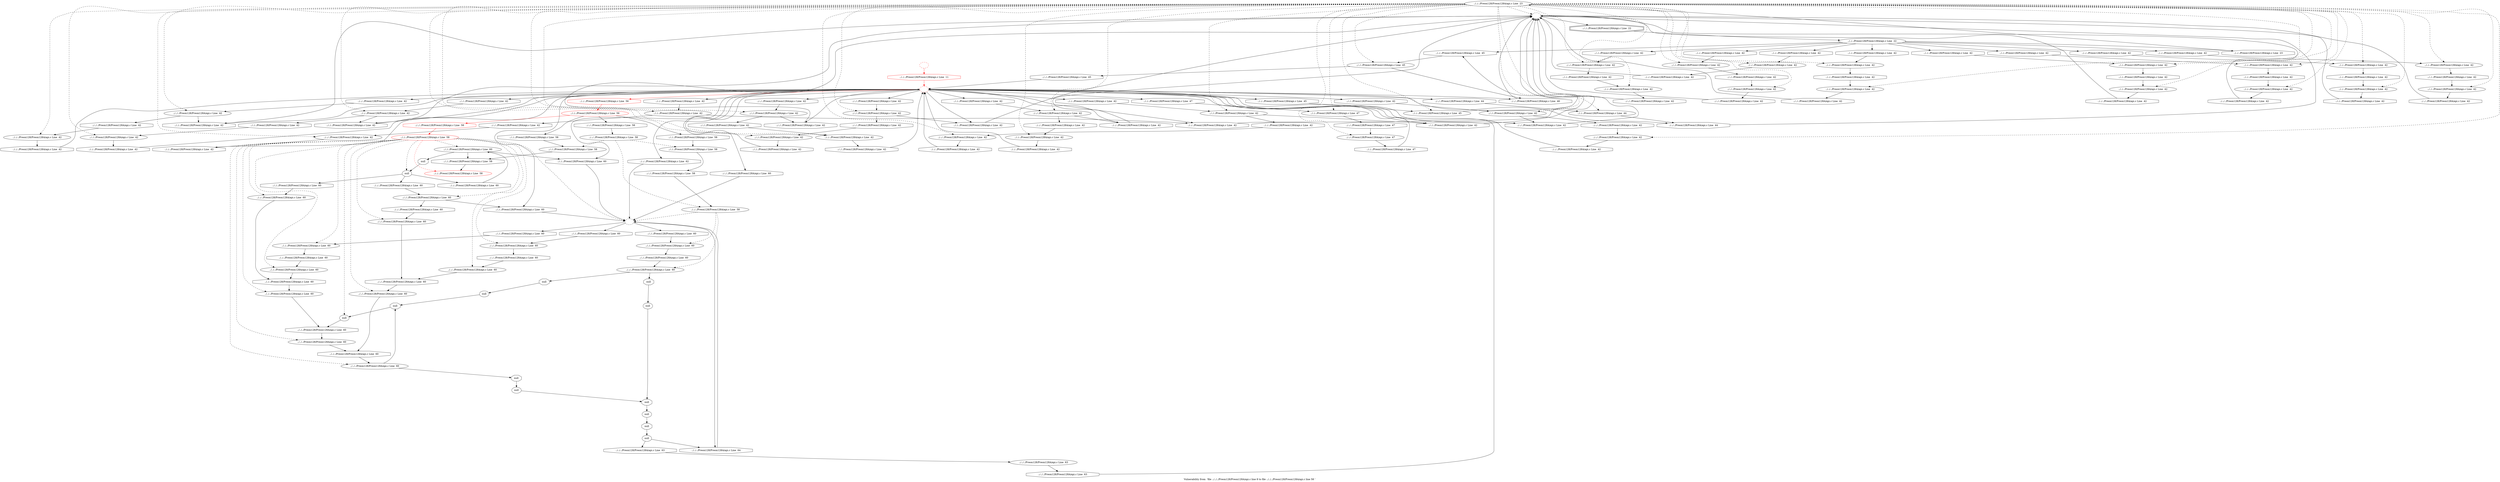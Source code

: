 digraph "Vulnerability from 'file ../../../Preon128/Preon128A/api.c line 8 to file ../../../Preon128/Preon128A/api.c line 58 '  "{
label="Vulnerability from  'file ../../../Preon128/Preon128A/api.c line 8 to file ../../../Preon128/Preon128A/api.c line 58 ' ";
node_3170[shape=ellipse,style=solid,label="../../../Preon128/Preon128A/api.c Line  23"]
node_3167[shape=ellipse,style=dashed,label=""]
"node_3170"->"node_3167" [style=dashed]
node_3217[shape=ellipse,style=solid,label="../../../Preon128/Preon128A/api.c Line  42"]
"node_3170"->"node_3217" [style=dashed]
node_3228[shape=ellipse,style=solid,label="../../../Preon128/Preon128A/api.c Line  42"]
"node_3170"->"node_3228" [style=dashed]
node_3230[shape=ellipse,style=solid,label="../../../Preon128/Preon128A/api.c Line  42"]
"node_3170"->"node_3230" [style=dashed]
node_3221[shape=ellipse,style=solid,label="../../../Preon128/Preon128A/api.c Line  42"]
"node_3170"->"node_3221" [style=dashed]
node_3264[shape=ellipse,style=solid,label="../../../Preon128/Preon128A/api.c Line  45"]
"node_3170"->"node_3264" [style=dashed]
node_3232[shape=ellipse,style=solid,label="../../../Preon128/Preon128A/api.c Line  42"]
"node_3170"->"node_3232" [style=dashed]
node_3237[shape=ellipse,style=solid,label="../../../Preon128/Preon128A/api.c Line  42"]
"node_3170"->"node_3237" [style=dashed]
node_3203[shape=ellipse,style=solid,label="../../../Preon128/Preon128A/api.c Line  42"]
"node_3170"->"node_3203" [style=dashed]
node_3268[shape=ellipse,style=solid,label="../../../Preon128/Preon128A/api.c Line  47"]
"node_3170"->"node_3268" [style=dashed]
node_3239[shape=ellipse,style=solid,label="../../../Preon128/Preon128A/api.c Line  42"]
"node_3170"->"node_3239" [style=dashed]
node_3241[shape=ellipse,style=solid,label="../../../Preon128/Preon128A/api.c Line  42"]
"node_3170"->"node_3241" [style=dashed]
node_3243[shape=ellipse,style=solid,label="../../../Preon128/Preon128A/api.c Line  42"]
"node_3170"->"node_3243" [style=dashed]
node_3205[shape=ellipse,style=solid,label="../../../Preon128/Preon128A/api.c Line  42"]
"node_3170"->"node_3205" [style=dashed]
node_3219[shape=ellipse,style=solid,label="../../../Preon128/Preon128A/api.c Line  42"]
"node_3170"->"node_3219" [style=dashed]
node_3208[shape=ellipse,style=solid,label="../../../Preon128/Preon128A/api.c Line  42"]
"node_3170"->"node_3208" [style=dashed]
node_3187[shape=ellipse,style=solid,label="../../../Preon128/Preon128A/api.c Line  42"]
"node_3170"->"node_3187" [style=dashed]
node_3196[shape=ellipse,style=solid,label="../../../Preon128/Preon128A/api.c Line  42"]
"node_3170"->"node_3196" [style=dashed]
node_3194[shape=ellipse,style=solid,label="../../../Preon128/Preon128A/api.c Line  42"]
"node_3170"->"node_3194" [style=dashed]
node_3192[shape=ellipse,style=solid,label="../../../Preon128/Preon128A/api.c Line  42"]
"node_3170"->"node_3192" [style=dashed]
node_3270[shape=ellipse,style=solid,label="../../../Preon128/Preon128A/api.c Line  47"]
"node_3170"->"node_3270" [style=dashed]
node_3248[shape=ellipse,style=solid,label="../../../Preon128/Preon128A/api.c Line  42"]
"node_3170"->"node_3248" [style=dashed]
node_3176[shape=ellipse,style=solid,label="../../../Preon128/Preon128A/api.c Line  42"]
"node_3170"->"node_3176" [style=dashed]
node_3226[shape=ellipse,style=solid,label="../../../Preon128/Preon128A/api.c Line  42"]
"node_3170"->"node_3226" [style=dashed]
node_3215[shape=ellipse,style=solid,label="../../../Preon128/Preon128A/api.c Line  42"]
"node_3170"->"node_3215" [style=dashed]
node_3174[shape=ellipse,style=solid,label="../../../Preon128/Preon128A/api.c Line  42"]
"node_3170"->"node_3174" [style=dashed]
node_3198[shape=ellipse,style=solid,label="../../../Preon128/Preon128A/api.c Line  42"]
"node_3170"->"node_3198" [style=dashed]
node_3250[shape=ellipse,style=solid,label="../../../Preon128/Preon128A/api.c Line  42"]
"node_3170"->"node_3250" [style=dashed]
node_3172[shape=ellipse,style=solid,label="../../../Preon128/Preon128A/api.c Line  42"]
"node_3170"->"node_3172" [style=dashed]
node_3252[shape=ellipse,style=solid,label="../../../Preon128/Preon128A/api.c Line  42"]
"node_3170"->"node_3252" [style=dashed]
node_3185[shape=ellipse,style=solid,label="../../../Preon128/Preon128A/api.c Line  42"]
"node_3170"->"node_3185" [style=dashed]
node_3254[shape=ellipse,style=solid,label="../../../Preon128/Preon128A/api.c Line  42"]
"node_3170"->"node_3254" [style=dashed]
node_3210[shape=ellipse,style=solid,label="../../../Preon128/Preon128A/api.c Line  42"]
"node_3170"->"node_3210" [style=dashed]
node_3259[shape=ellipse,style=solid,label="../../../Preon128/Preon128A/api.c Line  44"]
"node_3170"->"node_3259" [style=dashed]
node_3183[shape=ellipse,style=solid,label="../../../Preon128/Preon128A/api.c Line  42"]
"node_3170"->"node_3183" [style=dashed]
node_3181[shape=ellipse,style=solid,label="../../../Preon128/Preon128A/api.c Line  42"]
"node_3170"->"node_3181" [style=dashed]
node_3262[shape=ellipse,style=solid,label="../../../Preon128/Preon128A/api.c Line  45"]
"node_3170"->"node_3262" [style=dashed]
node_3169[shape=doubleoctagon,style=solid,label="../../../Preon128/Preon128A/api.c Line  22"]
node_3168[shape=ellipse,style=solid,label="../../../Preon128/Preon128A/api.c Line  22"]
"node_3169"->"node_3168"
node_3265[shape=octagon,style=solid,label="../../../Preon128/Preon128A/api.c Line  45"]
"node_3168"->"node_3265"
node_3193[shape=octagon,style=solid,label="../../../Preon128/Preon128A/api.c Line  42"]
"node_3168"->"node_3193"
node_3216[shape=octagon,style=solid,label="../../../Preon128/Preon128A/api.c Line  42"]
"node_3168"->"node_3216"
node_3204[shape=octagon,style=solid,label="../../../Preon128/Preon128A/api.c Line  42"]
"node_3168"->"node_3204"
node_3238[shape=octagon,style=solid,label="../../../Preon128/Preon128A/api.c Line  42"]
"node_3168"->"node_3238"
node_3171[shape=octagon,style=solid,label="../../../Preon128/Preon128A/api.c Line  23"]
"node_3168"->"node_3171"
node_3249[shape=octagon,style=solid,label="../../../Preon128/Preon128A/api.c Line  42"]
"node_3168"->"node_3249"
node_3227[shape=octagon,style=solid,label="../../../Preon128/Preon128A/api.c Line  42"]
"node_3168"->"node_3227"
node_3173[shape=octagon,style=solid,label="../../../Preon128/Preon128A/api.c Line  42"]
"node_3168"->"node_3173"
node_3182[shape=octagon,style=solid,label="../../../Preon128/Preon128A/api.c Line  42"]
"node_3168"->"node_3182"
"node_3167"->"node_3169"
node_3166[shape=octagon,style=solid,label="../../../Preon128/Preon128A/api.c Line  11", color=red]
node_3165[shape=ellipse,style=dashed,label="", color=red]
"node_3166"->"node_3165" [color=red]
node_3273[shape=octagon,style=solid,label="../../../Preon128/Preon128A/api.c Line  56", color=red]
"node_3165"->"node_3273" [color=red]
node_3197[shape=octagon,style=solid,label="../../../Preon128/Preon128A/api.c Line  42"]
"node_3165"->"node_3197"
node_3201[shape=octagon,style=solid,label="../../../Preon128/Preon128A/api.c Line  42"]
"node_3165"->"node_3201"
node_3267[shape=octagon,style=solid,label="../../../Preon128/Preon128A/api.c Line  46"]
"node_3165"->"node_3267"
node_3186[shape=octagon,style=solid,label="../../../Preon128/Preon128A/api.c Line  42"]
"node_3165"->"node_3186"
node_3209[shape=octagon,style=solid,label="../../../Preon128/Preon128A/api.c Line  42"]
"node_3165"->"node_3209"
node_3304[shape=octagon,style=solid,label="../../../Preon128/Preon128A/api.c Line  60"]
"node_3165"->"node_3304"
node_3231[shape=octagon,style=solid,label="../../../Preon128/Preon128A/api.c Line  42"]
"node_3165"->"node_3231"
node_3283[shape=octagon,style=solid,label="../../../Preon128/Preon128A/api.c Line  60"]
"node_3165"->"node_3283"
node_3235[shape=octagon,style=solid,label="../../../Preon128/Preon128A/api.c Line  42"]
"node_3165"->"node_3235"
node_3269[shape=octagon,style=solid,label="../../../Preon128/Preon128A/api.c Line  47"]
"node_3165"->"node_3269"
node_3242[shape=octagon,style=solid,label="../../../Preon128/Preon128A/api.c Line  42"]
"node_3165"->"node_3242"
node_3220[shape=octagon,style=solid,label="../../../Preon128/Preon128A/api.c Line  42"]
"node_3165"->"node_3220"
node_3330[shape=octagon,style=solid,label="../../../Preon128/Preon128A/api.c Line  62"]
"node_3165"->"node_3330"
node_3321[shape=octagon,style=solid,label="../../../Preon128/Preon128A/api.c Line  60"]
"node_3165"->"node_3321"
node_3213[shape=octagon,style=solid,label="../../../Preon128/Preon128A/api.c Line  42"]
"node_3165"->"node_3213"
node_3246[shape=octagon,style=solid,label="../../../Preon128/Preon128A/api.c Line  42"]
"node_3165"->"node_3246"
node_3175[shape=octagon,style=solid,label="../../../Preon128/Preon128A/api.c Line  42"]
"node_3165"->"node_3175"
node_3190[shape=octagon,style=solid,label="../../../Preon128/Preon128A/api.c Line  42"]
"node_3165"->"node_3190"
node_3179[shape=octagon,style=solid,label="../../../Preon128/Preon128A/api.c Line  42"]
"node_3165"->"node_3179"
node_3253[shape=octagon,style=solid,label="../../../Preon128/Preon128A/api.c Line  42"]
"node_3165"->"node_3253"
node_3224[shape=octagon,style=solid,label="../../../Preon128/Preon128A/api.c Line  42"]
"node_3165"->"node_3224"
node_3257[shape=octagon,style=solid,label="../../../Preon128/Preon128A/api.c Line  42"]
"node_3165"->"node_3257"
node_3260[shape=octagon,style=solid,label="../../../Preon128/Preon128A/api.c Line  44"]
"node_3165"->"node_3260"
node_3261[shape=octagon,style=solid,label="../../../Preon128/Preon128A/api.c Line  44"]
"node_3165"->"node_3261"
node_3263[shape=octagon,style=solid,label="../../../Preon128/Preon128A/api.c Line  45"]
"node_3165"->"node_3263"
node_3164[shape=ellipse,style=dashed,label="", color=red]
"node_3164"->"node_3166" [color=red]
node_3272[shape=ellipse,style=solid,label="../../../Preon128/Preon128A/api.c Line  56", color=red]
node_3293[shape=octagon,style=solid,label="../../../Preon128/Preon128A/api.c Line  58", color=red]
"node_3272"->"node_3293" [color=red]
node_3275[shape=octagon,style=solid,label="../../../Preon128/Preon128A/api.c Line  58"]
"node_3272"->"node_3275"
node_3277[shape=octagon,style=solid,label="../../../Preon128/Preon128A/api.c Line  58"]
"node_3272"->"node_3277"
node_3279[shape=octagon,style=solid,label="../../../Preon128/Preon128A/api.c Line  58"]
"node_3272"->"node_3279"
"node_3273"->"node_3272" [color=red]
node_3225[shape=octagon,style=solid,label="../../../Preon128/Preon128A/api.c Line  42"]
"node_3217"->"node_3225"
"node_3197"->"node_3196"
node_3333[shape=octagon,style=solid,label="../../../Preon128/Preon128A/api.c Line  63"]
"node_3333"->"node_3165"
node_3334[shape=octagon,style=solid,label="../../../Preon128/Preon128A/api.c Line  64"]
node_3282[shape=ellipse,style=dashed,label=""]
"node_3334"->"node_3282"
node_3335[shape=ellipse,style=solid,label="../../../Preon128/Preon128A/api.c Line  58", color=red]
node_3310[shape=octagon,style=solid,label="../../../Preon128/Preon128A/api.c Line  60"]
node_3309[shape=ellipse,style=solid,label="../../../Preon128/Preon128A/api.c Line  60"]
"node_3310"->"node_3309"
node_3311[shape=ellipse,style=solid,label="../../../Preon128/Preon128A/api.c Line  60"]
"node_3311"->"node_3310"
"node_3311"->"node_3321"
node_3236[shape=octagon,style=solid,label="../../../Preon128/Preon128A/api.c Line  42"]
"node_3228"->"node_3236"
node_3229[shape=octagon,style=solid,label="../../../Preon128/Preon128A/api.c Line  42"]
"node_3229"->"node_3228"
"node_3201"->"node_3167"
node_3290[shape=ellipse,style=solid,label="null"]
node_3325[shape=octagon,style=solid,label="null"]
"node_3290"->"node_3325"
node_3291[shape=octagon,style=solid,label="null"]
"node_3291"->"node_3290"
node_3266[shape=octagon,style=solid,label="../../../Preon128/Preon128A/api.c Line  45"]
"node_3266"->"node_3165"
"node_3267"->"node_3167"
"node_3186"->"node_3185"
"node_3209"->"node_3208"
"node_3304"->"node_3282"
node_3305[shape=ellipse,style=solid,label="../../../Preon128/Preon128A/api.c Line  60"]
"node_3305"->"node_3304"
node_3336[shape=octagon,style=solid,label="../../../Preon128/Preon128A/api.c Line  58"]
"node_3305"->"node_3336"
node_3308[shape=octagon,style=solid,label="null"]
"node_3305"->"node_3308"
node_3233[shape=octagon,style=solid,label="../../../Preon128/Preon128A/api.c Line  42"]
"node_3230"->"node_3233"
"node_3230"->"node_3235"
"node_3231"->"node_3230"
node_3292[shape=ellipse,style=solid,label="../../../Preon128/Preon128A/api.c Line  58", color=red]
"node_3292"->"node_3335" [color=red, style=dashed]
"node_3292"->"node_3311" [style=dashed]
"node_3292"->"node_3305" [style=dashed]
"node_3292"->"node_3282" [style=dashed]
node_3319[shape=ellipse,style=solid,label="../../../Preon128/Preon128A/api.c Line  60"]
"node_3292"->"node_3319" [style=dashed]
node_3307[shape=ellipse,style=solid,label="null"]
"node_3292"->"node_3307" [style=dashed]
node_3317[shape=ellipse,style=solid,label="../../../Preon128/Preon128A/api.c Line  60"]
"node_3292"->"node_3317" [style=dashed]
node_3324[shape=ellipse,style=solid,label="null"]
"node_3292"->"node_3324" [style=dashed]
node_3322[shape=ellipse,style=solid,label="../../../Preon128/Preon128A/api.c Line  60"]
"node_3292"->"node_3322" [style=dashed]
"node_3292"->"node_3309" [style=dashed]
node_3313[shape=ellipse,style=solid,label="../../../Preon128/Preon128A/api.c Line  60"]
"node_3292"->"node_3313" [style=dashed]
node_3296[shape=ellipse,style=solid,label="../../../Preon128/Preon128A/api.c Line  60"]
"node_3292"->"node_3296" [style=dashed]
node_3315[shape=ellipse,style=solid,label="../../../Preon128/Preon128A/api.c Line  60"]
"node_3292"->"node_3315" [style=dashed]
node_3298[shape=ellipse,style=solid,label="../../../Preon128/Preon128A/api.c Line  60"]
"node_3292"->"node_3298" [style=dashed]
node_3302[shape=ellipse,style=solid,label="../../../Preon128/Preon128A/api.c Line  60"]
"node_3292"->"node_3302" [style=dashed]
node_3300[shape=ellipse,style=solid,label="../../../Preon128/Preon128A/api.c Line  60"]
"node_3292"->"node_3300" [style=dashed]
"node_3293"->"node_3292" [color=red]
node_3280[shape=ellipse,style=solid,label="../../../Preon128/Preon128A/api.c Line  58"]
"node_3280"->"node_3282" [style=dashed]
node_3284[shape=ellipse,style=solid,label="../../../Preon128/Preon128A/api.c Line  60"]
"node_3280"->"node_3284" [style=dashed]
node_3286[shape=ellipse,style=solid,label="../../../Preon128/Preon128A/api.c Line  60"]
"node_3280"->"node_3286" [style=dashed]
node_3281[shape=octagon,style=solid,label="../../../Preon128/Preon128A/api.c Line  58"]
"node_3281"->"node_3280"
"node_3282"->"node_3334"
node_3285[shape=octagon,style=solid,label="../../../Preon128/Preon128A/api.c Line  60"]
"node_3282"->"node_3285"
node_3320[shape=octagon,style=solid,label="../../../Preon128/Preon128A/api.c Line  60"]
"node_3282"->"node_3320"
node_3303[shape=octagon,style=solid,label="../../../Preon128/Preon128A/api.c Line  60"]
"node_3282"->"node_3303"
"node_3283"->"node_3282"
node_3195[shape=octagon,style=solid,label="../../../Preon128/Preon128A/api.c Line  42"]
"node_3195"->"node_3194"
node_3318[shape=octagon,style=solid,label="../../../Preon128/Preon128A/api.c Line  60"]
"node_3318"->"node_3317"
"node_3319"->"node_3318"
node_3211[shape=octagon,style=solid,label="../../../Preon128/Preon128A/api.c Line  42"]
"node_3211"->"node_3210"
node_3223[shape=octagon,style=solid,label="../../../Preon128/Preon128A/api.c Line  42"]
"node_3221"->"node_3223"
"node_3264"->"node_3266"
"node_3264"->"node_3267"
"node_3265"->"node_3264"
"node_3336"->"node_3335"
"node_3223"->"node_3165"
node_3234[shape=octagon,style=solid,label="../../../Preon128/Preon128A/api.c Line  42"]
"node_3232"->"node_3234"
"node_3233"->"node_3232"
"node_3234"->"node_3165"
"node_3235"->"node_3167"
"node_3236"->"node_3167"
node_3240[shape=octagon,style=solid,label="../../../Preon128/Preon128A/api.c Line  42"]
"node_3237"->"node_3240"
node_3206[shape=octagon,style=solid,label="../../../Preon128/Preon128A/api.c Line  42"]
"node_3203"->"node_3206"
node_3306[shape=octagon,style=solid,label="../../../Preon128/Preon128A/api.c Line  60"]
"node_3306"->"node_3305"
"node_3307"->"node_3306"
node_3323[shape=octagon,style=solid,label="../../../Preon128/Preon128A/api.c Line  60"]
"node_3307"->"node_3323"
node_3312[shape=octagon,style=solid,label="../../../Preon128/Preon128A/api.c Line  60"]
"node_3307"->"node_3312"
node_3271[shape=octagon,style=solid,label="../../../Preon128/Preon128A/api.c Line  47"]
"node_3268"->"node_3271"
"node_3269"->"node_3268"
"node_3193"->"node_3192"
"node_3216"->"node_3215"
node_3316[shape=octagon,style=solid,label="../../../Preon128/Preon128A/api.c Line  60"]
"node_3316"->"node_3315"
"node_3317"->"node_3316"
"node_3204"->"node_3203"
node_3314[shape=octagon,style=solid,label="../../../Preon128/Preon128A/api.c Line  60"]
"node_3324"->"node_3314"
"node_3325"->"node_3324"
node_3326[shape=ellipse,style=solid,label="null"]
node_3329[shape=octagon,style=solid,label="null"]
"node_3326"->"node_3329"
node_3214[shape=octagon,style=solid,label="../../../Preon128/Preon128A/api.c Line  42"]
"node_3214"->"node_3167"
"node_3238"->"node_3237"
node_3247[shape=octagon,style=solid,label="../../../Preon128/Preon128A/api.c Line  42"]
"node_3239"->"node_3247"
"node_3240"->"node_3239"
node_3244[shape=octagon,style=solid,label="../../../Preon128/Preon128A/api.c Line  42"]
"node_3241"->"node_3244"
"node_3241"->"node_3246"
"node_3242"->"node_3241"
node_3245[shape=octagon,style=solid,label="../../../Preon128/Preon128A/api.c Line  42"]
"node_3243"->"node_3245"
node_3191[shape=octagon,style=solid,label="../../../Preon128/Preon128A/api.c Line  42"]
"node_3191"->"node_3167"
"node_3205"->"node_3214"
node_3274[shape=ellipse,style=solid,label="../../../Preon128/Preon128A/api.c Line  58"]
"node_3274"->"node_3280" [style=dashed]
node_3276[shape=ellipse,style=solid,label="../../../Preon128/Preon128A/api.c Line  58"]
"node_3274"->"node_3276" [style=dashed]
node_3278[shape=ellipse,style=solid,label="../../../Preon128/Preon128A/api.c Line  58"]
"node_3274"->"node_3278" [style=dashed]
"node_3275"->"node_3274"
"node_3220"->"node_3219"
node_3222[shape=octagon,style=solid,label="../../../Preon128/Preon128A/api.c Line  42"]
"node_3219"->"node_3222"
"node_3219"->"node_3224"
"node_3208"->"node_3211"
"node_3208"->"node_3213"
"node_3322"->"node_3316"
"node_3323"->"node_3322"
node_3212[shape=octagon,style=solid,label="../../../Preon128/Preon128A/api.c Line  42"]
"node_3212"->"node_3165"
node_3287[shape=octagon,style=solid,label="../../../Preon128/Preon128A/api.c Line  60"]
"node_3284"->"node_3287"
"node_3285"->"node_3284"
node_3294[shape=ellipse,style=solid,label="null"]
node_3327[shape=octagon,style=solid,label="null"]
"node_3294"->"node_3327"
node_3295[shape=octagon,style=solid,label="null"]
"node_3295"->"node_3294"
"node_3286"->"node_3291"
node_3289[shape=octagon,style=solid,label="null"]
"node_3286"->"node_3289"
"node_3287"->"node_3286"
"node_3327"->"node_3326"
node_3328[shape=ellipse,style=solid,label="null"]
"node_3328"->"node_3334"
node_3332[shape=octagon,style=solid,label="../../../Preon128/Preon128A/api.c Line  63"]
"node_3328"->"node_3332"
"node_3329"->"node_3328"
"node_3330"->"node_3282"
node_3331[shape=ellipse,style=solid,label="../../../Preon128/Preon128A/api.c Line  63"]
"node_3331"->"node_3333"
"node_3332"->"node_3331"
node_3189[shape=octagon,style=solid,label="../../../Preon128/Preon128A/api.c Line  42"]
"node_3187"->"node_3189"
"node_3196"->"node_3201"
node_3199[shape=octagon,style=solid,label="../../../Preon128/Preon128A/api.c Line  42"]
"node_3196"->"node_3199"
"node_3206"->"node_3205"
"node_3320"->"node_3319"
"node_3321"->"node_3282"
"node_3276"->"node_3336"
"node_3277"->"node_3276"
node_3202[shape=octagon,style=solid,label="../../../Preon128/Preon128A/api.c Line  42"]
"node_3194"->"node_3202"
"node_3213"->"node_3167"
"node_3192"->"node_3195"
node_3207[shape=octagon,style=solid,label="../../../Preon128/Preon128A/api.c Line  47"]
"node_3270"->"node_3207"
"node_3271"->"node_3270"
"node_3244"->"node_3243"
"node_3245"->"node_3165"
"node_3308"->"node_3307"
node_3299[shape=octagon,style=solid,label="../../../Preon128/Preon128A/api.c Line  60"]
"node_3309"->"node_3299"
"node_3246"->"node_3167"
"node_3247"->"node_3167"
"node_3312"->"node_3311"
node_3297[shape=octagon,style=solid,label="../../../Preon128/Preon128A/api.c Line  60"]
"node_3313"->"node_3297"
"node_3171"->"node_3170"
node_3251[shape=octagon,style=solid,label="../../../Preon128/Preon128A/api.c Line  42"]
"node_3248"->"node_3251"
"node_3249"->"node_3248"
node_3178[shape=octagon,style=solid,label="../../../Preon128/Preon128A/api.c Line  42"]
"node_3178"->"node_3165"
node_3177[shape=octagon,style=solid,label="../../../Preon128/Preon128A/api.c Line  42"]
"node_3177"->"node_3176"
node_3288[shape=ellipse,style=solid,label="null"]
"node_3288"->"node_3327"
"node_3289"->"node_3288"
"node_3176"->"node_3178"
"node_3296"->"node_3325"
"node_3296"->"node_3295"
"node_3297"->"node_3296"
"node_3226"->"node_3229"
"node_3227"->"node_3226"
node_3218[shape=octagon,style=solid,label="../../../Preon128/Preon128A/api.c Line  42"]
"node_3215"->"node_3218"
"node_3175"->"node_3174"
node_3200[shape=octagon,style=solid,label="../../../Preon128/Preon128A/api.c Line  42"]
"node_3200"->"node_3165"
"node_3218"->"node_3217"
"node_3174"->"node_3177"
"node_3174"->"node_3179"
"node_3190"->"node_3167"
"node_3278"->"node_3281"
"node_3279"->"node_3278"
"node_3173"->"node_3172"
"node_3314"->"node_3313"
"node_3315"->"node_3314"
"node_3198"->"node_3200"
node_3258[shape=octagon,style=solid,label="../../../Preon128/Preon128A/api.c Line  42"]
"node_3250"->"node_3258"
"node_3251"->"node_3250"
"node_3298"->"node_3297"
"node_3299"->"node_3298"
node_3180[shape=octagon,style=solid,label="../../../Preon128/Preon128A/api.c Line  42"]
"node_3172"->"node_3180"
"node_3179"->"node_3167"
node_3255[shape=octagon,style=solid,label="../../../Preon128/Preon128A/api.c Line  42"]
"node_3252"->"node_3255"
"node_3252"->"node_3257"
"node_3253"->"node_3252"
"node_3222"->"node_3221"
node_3188[shape=octagon,style=solid,label="../../../Preon128/Preon128A/api.c Line  42"]
"node_3188"->"node_3187"
"node_3185"->"node_3190"
"node_3185"->"node_3188"
"node_3207"->"node_3165"
node_3184[shape=octagon,style=solid,label="../../../Preon128/Preon128A/api.c Line  42"]
"node_3184"->"node_3183"
"node_3199"->"node_3198"
node_3301[shape=octagon,style=solid,label="../../../Preon128/Preon128A/api.c Line  60"]
"node_3302"->"node_3301"
"node_3303"->"node_3302"
"node_3202"->"node_3167"
node_3256[shape=octagon,style=solid,label="../../../Preon128/Preon128A/api.c Line  42"]
"node_3254"->"node_3256"
"node_3255"->"node_3254"
"node_3300"->"node_3299"
"node_3301"->"node_3300"
"node_3189"->"node_3165"
"node_3210"->"node_3212"
"node_3224"->"node_3167"
"node_3225"->"node_3167"
"node_3256"->"node_3165"
"node_3257"->"node_3167"
"node_3258"->"node_3167"
"node_3259"->"node_3261"
"node_3183"->"node_3191"
"node_3182"->"node_3181"
"node_3181"->"node_3184"
"node_3180"->"node_3167"
"node_3260"->"node_3259"
"node_3261"->"node_3167"
"node_3262"->"node_3265"
"node_3263"->"node_3262"
}

